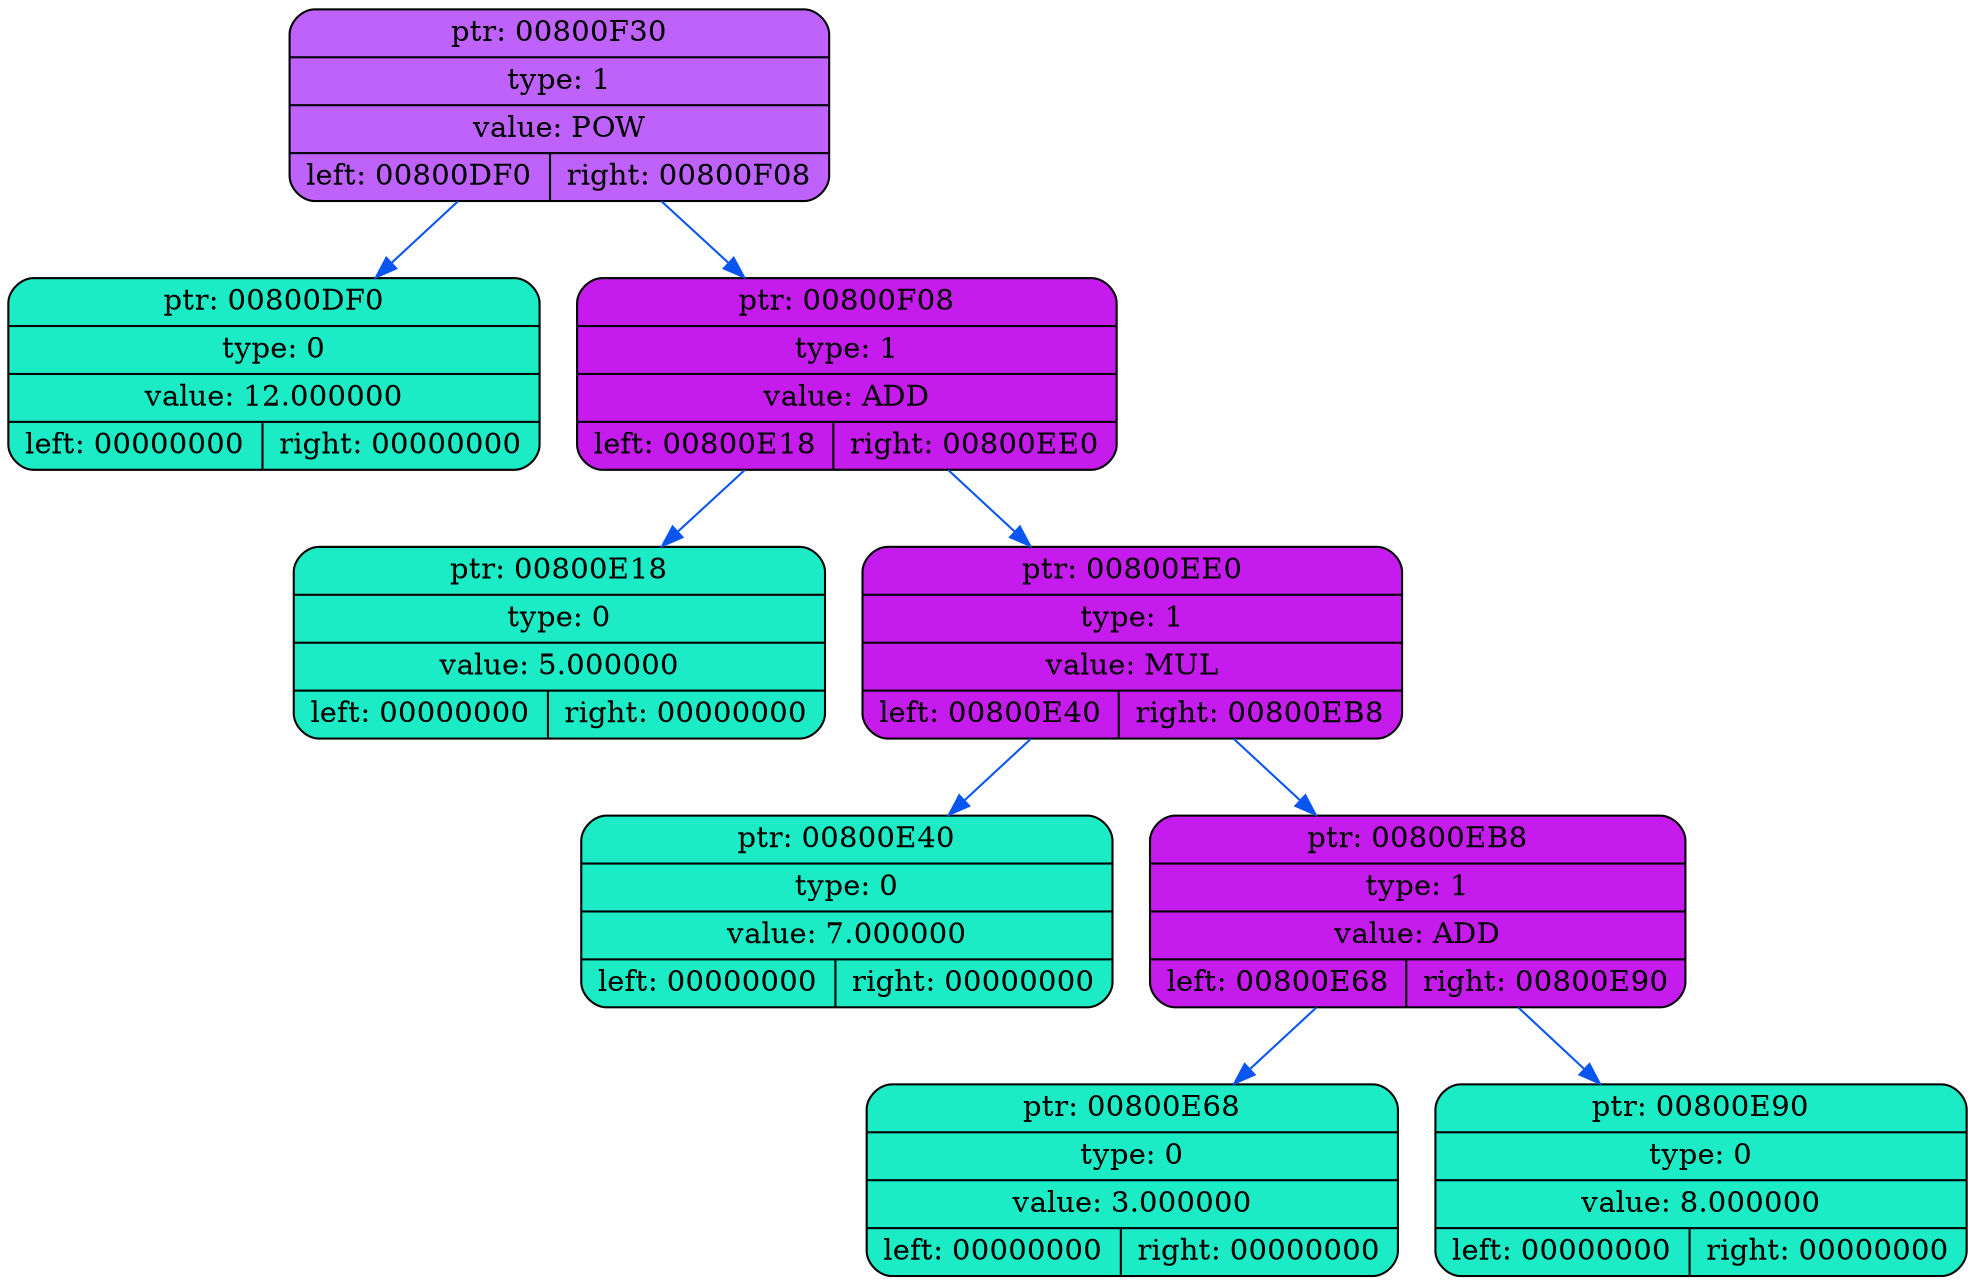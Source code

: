 digraph
{
    rankdir=TP

        node00800F30[shape=record,style="rounded,filled",fillcolor="#BF62FC",label="{ ptr: 00800F30 | type: 1 | value: POW| { left: 00800DF0 | right: 00800F08 }}"];
    node00800F30 -> node00800DF0[color="#0855F0"]
    node00800DF0[shape=record,style="rounded,filled",fillcolor="#1BECC5",label="{ ptr: 00800DF0 | type: 0 | value: 12.000000| { left: 00000000 | right: 00000000 }}"];
    node00800F30 -> node00800F08[color="#0855F0"]
    node00800F08[shape=record,style="rounded,filled",fillcolor="#C51BEC",label="{ ptr: 00800F08 | type: 1 | value: ADD| { left: 00800E18 | right: 00800EE0 }}"];
    node00800F08 -> node00800E18[color="#0855F0"]
    node00800E18[shape=record,style="rounded,filled",fillcolor="#1BECC5",label="{ ptr: 00800E18 | type: 0 | value: 5.000000| { left: 00000000 | right: 00000000 }}"];
    node00800F08 -> node00800EE0[color="#0855F0"]
    node00800EE0[shape=record,style="rounded,filled",fillcolor="#C51BEC",label="{ ptr: 00800EE0 | type: 1 | value: MUL| { left: 00800E40 | right: 00800EB8 }}"];
    node00800EE0 -> node00800E40[color="#0855F0"]
    node00800E40[shape=record,style="rounded,filled",fillcolor="#1BECC5",label="{ ptr: 00800E40 | type: 0 | value: 7.000000| { left: 00000000 | right: 00000000 }}"];
    node00800EE0 -> node00800EB8[color="#0855F0"]
    node00800EB8[shape=record,style="rounded,filled",fillcolor="#C51BEC",label="{ ptr: 00800EB8 | type: 1 | value: ADD| { left: 00800E68 | right: 00800E90 }}"];
    node00800EB8 -> node00800E68[color="#0855F0"]
    node00800E68[shape=record,style="rounded,filled",fillcolor="#1BECC5",label="{ ptr: 00800E68 | type: 0 | value: 3.000000| { left: 00000000 | right: 00000000 }}"];
    node00800EB8 -> node00800E90[color="#0855F0"]
    node00800E90[shape=record,style="rounded,filled",fillcolor="#1BECC5",label="{ ptr: 00800E90 | type: 0 | value: 8.000000| { left: 00000000 | right: 00000000 }}"];
}